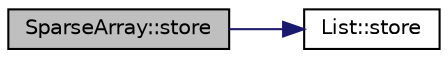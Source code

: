 digraph "SparseArray::store"
{
  edge [fontname="Helvetica",fontsize="10",labelfontname="Helvetica",labelfontsize="10"];
  node [fontname="Helvetica",fontsize="10",shape=record];
  rankdir="LR";
  Node1 [label="SparseArray::store",height=0.2,width=0.4,color="black", fillcolor="grey75", style="filled", fontcolor="black"];
  Node1 -> Node2 [color="midnightblue",fontsize="10",style="solid",fontname="Helvetica"];
  Node2 [label="List::store",height=0.2,width=0.4,color="black", fillcolor="white", style="filled",URL="$classList.html#ae769414aa9a0fc3374df51f3b787c5e9"];
}

